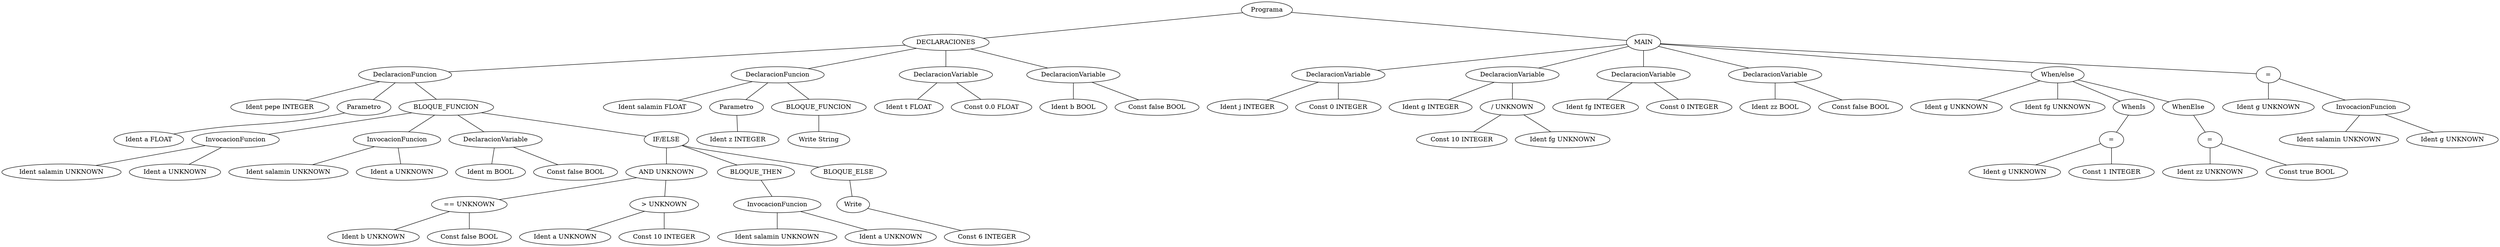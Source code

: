 graph G {1 [label="Programa"]
2 [label="DECLARACIONES"]
1 -- 2
3 [label="DeclaracionFuncion"]
2 -- 3
4 [label="Ident pepe INTEGER"]
3 -- 4
30 [label="Parametro"]
3 -- 30
31 [label="Ident a FLOAT"]
30 -- 31
5 [label="BLOQUE_FUNCION"]
3 -- 5
6 [label="InvocacionFuncion"]
5 -- 6
7 [label="Ident salamin UNKNOWN"]
6 -- 7
8 [label="Ident a UNKNOWN"]
6 -- 8
9 [label="InvocacionFuncion"]
5 -- 9
10 [label="Ident salamin UNKNOWN"]
9 -- 10
11 [label="Ident a UNKNOWN"]
9 -- 11
12 [label="DeclaracionVariable"]
5 -- 12
13 [label="Ident m BOOL"]
12 -- 13
14 [label="Const false BOOL"]
12 -- 14
15 [label="IF/ELSE"]
5 -- 15
16 [label="AND UNKNOWN"]
15 -- 16
17 [label="== UNKNOWN"]
16 -- 17
18 [label="Ident b UNKNOWN"]
17 -- 18
19 [label="Const false BOOL"]
17 -- 19
20 [label="> UNKNOWN"]
16 -- 20
21 [label="Ident a UNKNOWN"]
20 -- 21
22 [label="Const 10 INTEGER"]
20 -- 22
23 [label="BLOQUE_THEN"]
15 -- 23
24 [label="InvocacionFuncion"]
23 -- 24
25 [label="Ident salamin UNKNOWN"]
24 -- 25
26 [label="Ident a UNKNOWN"]
24 -- 26
27 [label="BLOQUE_ELSE"]
15 -- 27
28 [label="Write"]
27 -- 28
29 [label="Const 6 INTEGER"]
28 -- 29
32 [label="DeclaracionFuncion"]
2 -- 32
33 [label="Ident salamin FLOAT"]
32 -- 33
36 [label="Parametro"]
32 -- 36
37 [label="Ident z INTEGER"]
36 -- 37
34 [label="BLOQUE_FUNCION"]
32 -- 34
35 [label="Write String"]
34 -- 35
38 [label="DeclaracionVariable"]
2 -- 38
39 [label="Ident t FLOAT"]
38 -- 39
40 [label="Const 0.0 FLOAT"]
38 -- 40
41 [label="DeclaracionVariable"]
2 -- 41
42 [label="Ident b BOOL"]
41 -- 42
43 [label="Const false BOOL"]
41 -- 43
44 [label="MAIN"]
1 -- 44
45 [label="DeclaracionVariable"]
44 -- 45
46 [label="Ident j INTEGER"]
45 -- 46
47 [label="Const 0 INTEGER"]
45 -- 47
48 [label="DeclaracionVariable"]
44 -- 48
49 [label="Ident g INTEGER"]
48 -- 49
50 [label="/ UNKNOWN"]
48 -- 50
51 [label="Const 10 INTEGER"]
50 -- 51
52 [label="Ident fg UNKNOWN"]
50 -- 52
53 [label="DeclaracionVariable"]
44 -- 53
54 [label="Ident fg INTEGER"]
53 -- 54
55 [label="Const 0 INTEGER"]
53 -- 55
56 [label="DeclaracionVariable"]
44 -- 56
57 [label="Ident zz BOOL"]
56 -- 57
58 [label="Const false BOOL"]
56 -- 58
59 [label="When/else"]
44 -- 59
60 [label="Ident g UNKNOWN"]
59 -- 60
61 [label="Ident fg UNKNOWN"]
59 -- 61
62 [label="WhenIs"]
59 -- 62
63 [label="="]
62 -- 63
64 [label="Ident g UNKNOWN"]
63 -- 64
65 [label="Const 1 INTEGER"]
63 -- 65
66 [label="WhenElse"]
59 -- 66
67 [label="="]
66 -- 67
68 [label="Ident zz UNKNOWN"]
67 -- 68
69 [label="Const true BOOL"]
67 -- 69
70 [label="="]
44 -- 70
71 [label="Ident g UNKNOWN"]
70 -- 71
72 [label="InvocacionFuncion"]
70 -- 72
73 [label="Ident salamin UNKNOWN"]
72 -- 73
74 [label="Ident g UNKNOWN"]
72 -- 74
}
